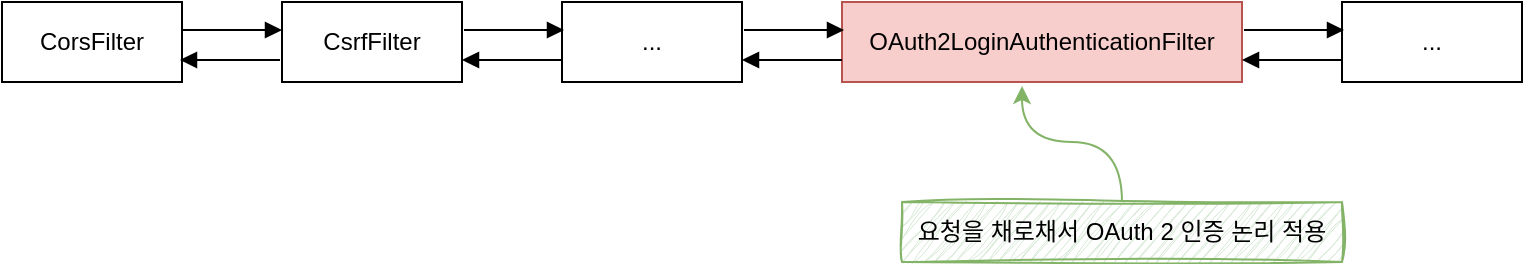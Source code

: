 <mxfile version="23.1.5" type="device">
  <diagram name="페이지-1" id="dOCLcSQChoJgGiUOrcNs">
    <mxGraphModel dx="1114" dy="894" grid="1" gridSize="10" guides="1" tooltips="1" connect="1" arrows="1" fold="1" page="1" pageScale="1" pageWidth="827" pageHeight="1169" math="0" shadow="0">
      <root>
        <mxCell id="0" />
        <mxCell id="1" parent="0" />
        <mxCell id="b4KQCT5VW6txhn7ZzoJU-1" value="OAuth2LoginAuthenticationFilter" style="rounded=0;whiteSpace=wrap;html=1;fillColor=#f8cecc;strokeColor=#b85450;" vertex="1" parent="1">
          <mxGeometry x="450" y="160" width="200" height="40" as="geometry" />
        </mxCell>
        <mxCell id="b4KQCT5VW6txhn7ZzoJU-2" value="CorsFilter" style="rounded=0;whiteSpace=wrap;html=1;" vertex="1" parent="1">
          <mxGeometry x="30" y="160" width="90" height="40" as="geometry" />
        </mxCell>
        <mxCell id="b4KQCT5VW6txhn7ZzoJU-3" value="CsrfFilter" style="rounded=0;whiteSpace=wrap;html=1;" vertex="1" parent="1">
          <mxGeometry x="170" y="160" width="90" height="40" as="geometry" />
        </mxCell>
        <mxCell id="b4KQCT5VW6txhn7ZzoJU-4" value="..." style="rounded=0;whiteSpace=wrap;html=1;" vertex="1" parent="1">
          <mxGeometry x="310" y="160" width="90" height="40" as="geometry" />
        </mxCell>
        <mxCell id="b4KQCT5VW6txhn7ZzoJU-5" value="..." style="rounded=0;whiteSpace=wrap;html=1;" vertex="1" parent="1">
          <mxGeometry x="700" y="160" width="90" height="40" as="geometry" />
        </mxCell>
        <mxCell id="b4KQCT5VW6txhn7ZzoJU-6" value="" style="endArrow=block;html=1;rounded=0;endFill=1;" edge="1" parent="1">
          <mxGeometry width="50" height="50" relative="1" as="geometry">
            <mxPoint x="120" y="174" as="sourcePoint" />
            <mxPoint x="170" y="174" as="targetPoint" />
          </mxGeometry>
        </mxCell>
        <mxCell id="b4KQCT5VW6txhn7ZzoJU-7" value="" style="endArrow=none;html=1;rounded=0;endFill=0;startArrow=block;startFill=1;" edge="1" parent="1">
          <mxGeometry width="50" height="50" relative="1" as="geometry">
            <mxPoint x="119" y="189" as="sourcePoint" />
            <mxPoint x="169" y="189" as="targetPoint" />
          </mxGeometry>
        </mxCell>
        <mxCell id="b4KQCT5VW6txhn7ZzoJU-8" value="" style="endArrow=block;html=1;rounded=0;endFill=1;" edge="1" parent="1">
          <mxGeometry width="50" height="50" relative="1" as="geometry">
            <mxPoint x="261" y="174" as="sourcePoint" />
            <mxPoint x="311" y="174" as="targetPoint" />
          </mxGeometry>
        </mxCell>
        <mxCell id="b4KQCT5VW6txhn7ZzoJU-9" value="" style="endArrow=none;html=1;rounded=0;endFill=0;startArrow=block;startFill=1;" edge="1" parent="1">
          <mxGeometry width="50" height="50" relative="1" as="geometry">
            <mxPoint x="260" y="189" as="sourcePoint" />
            <mxPoint x="310" y="189" as="targetPoint" />
          </mxGeometry>
        </mxCell>
        <mxCell id="b4KQCT5VW6txhn7ZzoJU-10" value="" style="endArrow=block;html=1;rounded=0;endFill=1;" edge="1" parent="1">
          <mxGeometry width="50" height="50" relative="1" as="geometry">
            <mxPoint x="401" y="174" as="sourcePoint" />
            <mxPoint x="451" y="174" as="targetPoint" />
          </mxGeometry>
        </mxCell>
        <mxCell id="b4KQCT5VW6txhn7ZzoJU-11" value="" style="endArrow=none;html=1;rounded=0;endFill=0;startArrow=block;startFill=1;" edge="1" parent="1">
          <mxGeometry width="50" height="50" relative="1" as="geometry">
            <mxPoint x="400" y="189" as="sourcePoint" />
            <mxPoint x="450" y="189" as="targetPoint" />
          </mxGeometry>
        </mxCell>
        <mxCell id="b4KQCT5VW6txhn7ZzoJU-12" value="" style="endArrow=block;html=1;rounded=0;endFill=1;" edge="1" parent="1">
          <mxGeometry width="50" height="50" relative="1" as="geometry">
            <mxPoint x="651" y="174" as="sourcePoint" />
            <mxPoint x="701" y="174" as="targetPoint" />
          </mxGeometry>
        </mxCell>
        <mxCell id="b4KQCT5VW6txhn7ZzoJU-13" value="" style="endArrow=none;html=1;rounded=0;endFill=0;startArrow=block;startFill=1;" edge="1" parent="1">
          <mxGeometry width="50" height="50" relative="1" as="geometry">
            <mxPoint x="650" y="189" as="sourcePoint" />
            <mxPoint x="700" y="189" as="targetPoint" />
          </mxGeometry>
        </mxCell>
        <mxCell id="b4KQCT5VW6txhn7ZzoJU-14" value="요청을 채로채서 OAuth 2 인증 논리 적용" style="text;html=1;align=center;verticalAlign=middle;whiteSpace=wrap;rounded=0;fillColor=#d5e8d4;strokeColor=#82b366;sketch=1;curveFitting=1;jiggle=2;" vertex="1" parent="1">
          <mxGeometry x="480" y="260" width="220" height="30" as="geometry" />
        </mxCell>
        <mxCell id="b4KQCT5VW6txhn7ZzoJU-15" style="edgeStyle=orthogonalEdgeStyle;rounded=0;orthogonalLoop=1;jettySize=auto;html=1;entryX=0.45;entryY=1.05;entryDx=0;entryDy=0;entryPerimeter=0;curved=1;fillColor=#d5e8d4;strokeColor=#82b366;" edge="1" parent="1" source="b4KQCT5VW6txhn7ZzoJU-14" target="b4KQCT5VW6txhn7ZzoJU-1">
          <mxGeometry relative="1" as="geometry" />
        </mxCell>
      </root>
    </mxGraphModel>
  </diagram>
</mxfile>
